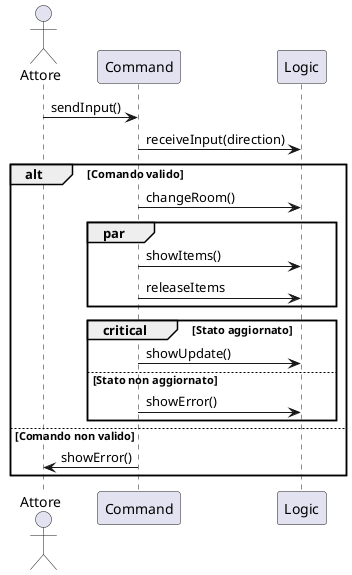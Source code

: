 @startuml
actor Attore

participant Command
participant Logic

Attore -> Command: sendInput()
Command -> Logic: receiveInput(direction)

alt Comando valido
    Command -> Logic: changeRoom()

    par
        Command -> Logic: showItems()
        Command -> Logic: releaseItems
    end

    critical Stato aggiornato
        Command -> Logic: showUpdate()
    else Stato non aggiornato
        Command -> Logic: showError()
    end
else Comando non valido
    Command -> Attore: showError()
end

@enduml
